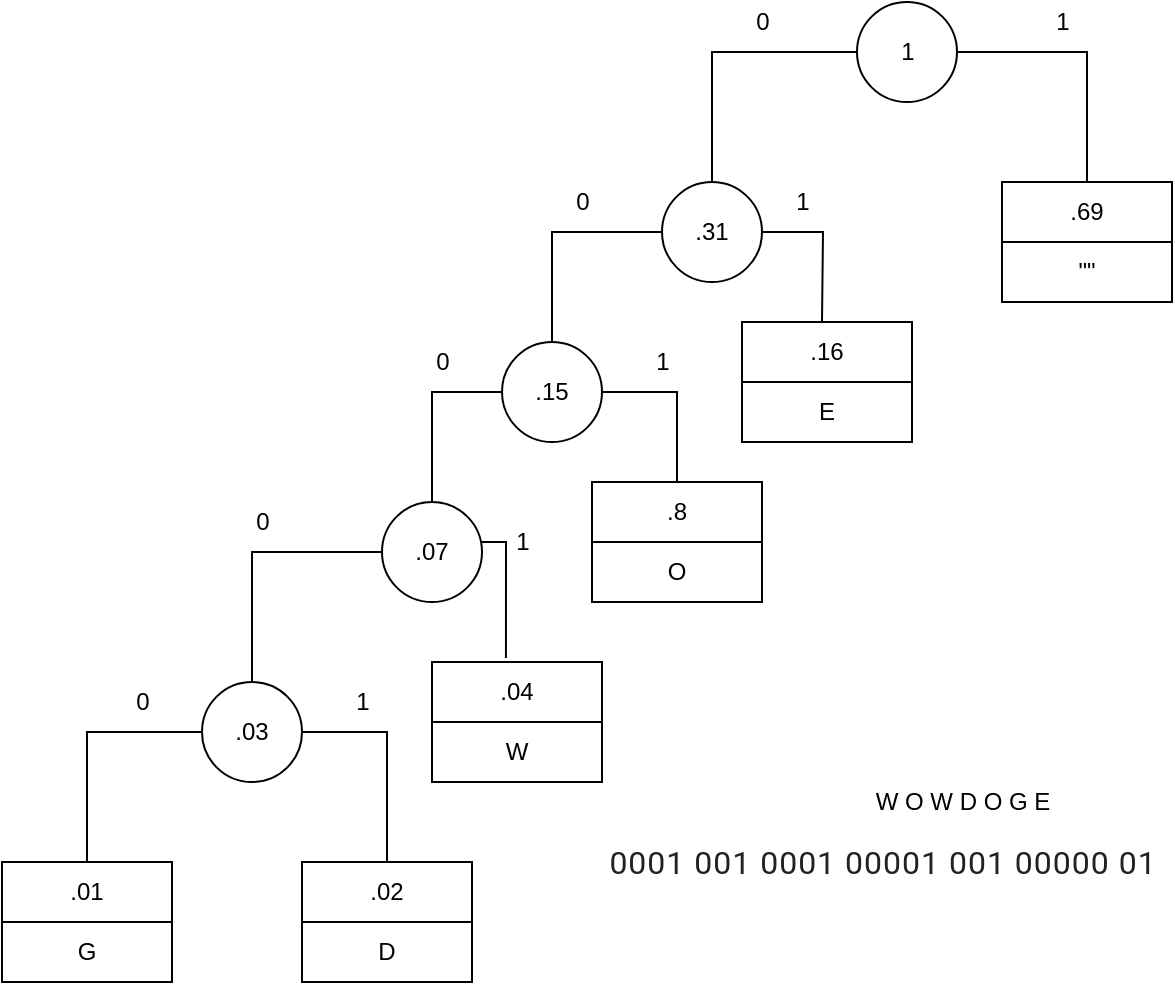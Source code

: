 <mxfile version="15.0.6" type="github">
  <diagram id="OkYW7q5TAKTJVP3iKfvm" name="Page-1">
    <mxGraphModel dx="946" dy="588" grid="1" gridSize="10" guides="1" tooltips="1" connect="1" arrows="1" fold="1" page="1" pageScale="1" pageWidth="850" pageHeight="1100" math="0" shadow="0">
      <root>
        <mxCell id="0" />
        <mxCell id="1" parent="0" />
        <mxCell id="yipoVIQxK6Yd8bYeuS3V-12" style="edgeStyle=orthogonalEdgeStyle;rounded=0;orthogonalLoop=1;jettySize=auto;html=1;endArrow=none;endFill=0;" edge="1" parent="1" source="yipoVIQxK6Yd8bYeuS3V-1" target="yipoVIQxK6Yd8bYeuS3V-8">
          <mxGeometry relative="1" as="geometry" />
        </mxCell>
        <mxCell id="yipoVIQxK6Yd8bYeuS3V-13" style="edgeStyle=orthogonalEdgeStyle;rounded=0;orthogonalLoop=1;jettySize=auto;html=1;exitX=1;exitY=0.5;exitDx=0;exitDy=0;entryX=0.5;entryY=0;entryDx=0;entryDy=0;endArrow=none;endFill=0;" edge="1" parent="1" source="yipoVIQxK6Yd8bYeuS3V-1" target="yipoVIQxK6Yd8bYeuS3V-4">
          <mxGeometry relative="1" as="geometry" />
        </mxCell>
        <mxCell id="yipoVIQxK6Yd8bYeuS3V-1" value="1" style="ellipse;whiteSpace=wrap;html=1;aspect=fixed;" vertex="1" parent="1">
          <mxGeometry x="547.5" y="130" width="50" height="50" as="geometry" />
        </mxCell>
        <mxCell id="yipoVIQxK6Yd8bYeuS3V-4" value=".69" style="rounded=0;whiteSpace=wrap;html=1;" vertex="1" parent="1">
          <mxGeometry x="620" y="220" width="85" height="30" as="geometry" />
        </mxCell>
        <mxCell id="yipoVIQxK6Yd8bYeuS3V-5" value="&quot;&quot;" style="rounded=0;whiteSpace=wrap;html=1;" vertex="1" parent="1">
          <mxGeometry x="620" y="250" width="85" height="30" as="geometry" />
        </mxCell>
        <mxCell id="yipoVIQxK6Yd8bYeuS3V-7" value="1" style="text;html=1;align=center;verticalAlign=middle;resizable=0;points=[];autosize=1;strokeColor=none;fillColor=none;" vertex="1" parent="1">
          <mxGeometry x="640" y="130" width="20" height="20" as="geometry" />
        </mxCell>
        <mxCell id="yipoVIQxK6Yd8bYeuS3V-11" style="edgeStyle=orthogonalEdgeStyle;rounded=0;orthogonalLoop=1;jettySize=auto;html=1;endArrow=none;endFill=0;" edge="1" parent="1" source="yipoVIQxK6Yd8bYeuS3V-8">
          <mxGeometry relative="1" as="geometry">
            <mxPoint x="530" y="290" as="targetPoint" />
          </mxGeometry>
        </mxCell>
        <mxCell id="yipoVIQxK6Yd8bYeuS3V-17" style="edgeStyle=orthogonalEdgeStyle;rounded=0;orthogonalLoop=1;jettySize=auto;html=1;entryX=0.5;entryY=0;entryDx=0;entryDy=0;endArrow=none;endFill=0;" edge="1" parent="1" source="yipoVIQxK6Yd8bYeuS3V-8" target="yipoVIQxK6Yd8bYeuS3V-16">
          <mxGeometry relative="1" as="geometry" />
        </mxCell>
        <mxCell id="yipoVIQxK6Yd8bYeuS3V-8" value=".31" style="ellipse;whiteSpace=wrap;html=1;aspect=fixed;" vertex="1" parent="1">
          <mxGeometry x="450" y="220" width="50" height="50" as="geometry" />
        </mxCell>
        <mxCell id="yipoVIQxK6Yd8bYeuS3V-9" value=".16" style="rounded=0;whiteSpace=wrap;html=1;" vertex="1" parent="1">
          <mxGeometry x="490" y="290" width="85" height="30" as="geometry" />
        </mxCell>
        <mxCell id="yipoVIQxK6Yd8bYeuS3V-10" value="E" style="rounded=0;whiteSpace=wrap;html=1;" vertex="1" parent="1">
          <mxGeometry x="490" y="320" width="85" height="30" as="geometry" />
        </mxCell>
        <mxCell id="yipoVIQxK6Yd8bYeuS3V-14" value="0" style="text;html=1;align=center;verticalAlign=middle;resizable=0;points=[];autosize=1;strokeColor=none;fillColor=none;" vertex="1" parent="1">
          <mxGeometry x="490" y="130" width="20" height="20" as="geometry" />
        </mxCell>
        <mxCell id="yipoVIQxK6Yd8bYeuS3V-15" value="1" style="text;html=1;align=center;verticalAlign=middle;resizable=0;points=[];autosize=1;strokeColor=none;fillColor=none;" vertex="1" parent="1">
          <mxGeometry x="510" y="220" width="20" height="20" as="geometry" />
        </mxCell>
        <mxCell id="yipoVIQxK6Yd8bYeuS3V-20" style="edgeStyle=orthogonalEdgeStyle;rounded=0;orthogonalLoop=1;jettySize=auto;html=1;entryX=0.5;entryY=0;entryDx=0;entryDy=0;endArrow=none;endFill=0;" edge="1" parent="1" source="yipoVIQxK6Yd8bYeuS3V-16" target="yipoVIQxK6Yd8bYeuS3V-18">
          <mxGeometry relative="1" as="geometry">
            <Array as="points">
              <mxPoint x="458" y="325" />
            </Array>
          </mxGeometry>
        </mxCell>
        <mxCell id="yipoVIQxK6Yd8bYeuS3V-24" style="edgeStyle=orthogonalEdgeStyle;rounded=0;orthogonalLoop=1;jettySize=auto;html=1;entryX=0.5;entryY=0;entryDx=0;entryDy=0;endArrow=none;endFill=0;" edge="1" parent="1" source="yipoVIQxK6Yd8bYeuS3V-16" target="yipoVIQxK6Yd8bYeuS3V-23">
          <mxGeometry relative="1" as="geometry" />
        </mxCell>
        <mxCell id="yipoVIQxK6Yd8bYeuS3V-16" value=".15" style="ellipse;whiteSpace=wrap;html=1;aspect=fixed;" vertex="1" parent="1">
          <mxGeometry x="370" y="300" width="50" height="50" as="geometry" />
        </mxCell>
        <mxCell id="yipoVIQxK6Yd8bYeuS3V-18" value=".8" style="rounded=0;whiteSpace=wrap;html=1;" vertex="1" parent="1">
          <mxGeometry x="415" y="370" width="85" height="30" as="geometry" />
        </mxCell>
        <mxCell id="yipoVIQxK6Yd8bYeuS3V-19" value="O" style="rounded=0;whiteSpace=wrap;html=1;" vertex="1" parent="1">
          <mxGeometry x="415" y="400" width="85" height="30" as="geometry" />
        </mxCell>
        <mxCell id="yipoVIQxK6Yd8bYeuS3V-21" value="1" style="text;html=1;align=center;verticalAlign=middle;resizable=0;points=[];autosize=1;strokeColor=none;fillColor=none;" vertex="1" parent="1">
          <mxGeometry x="440" y="300" width="20" height="20" as="geometry" />
        </mxCell>
        <mxCell id="yipoVIQxK6Yd8bYeuS3V-22" value="0" style="text;html=1;align=center;verticalAlign=middle;resizable=0;points=[];autosize=1;strokeColor=none;fillColor=none;" vertex="1" parent="1">
          <mxGeometry x="400" y="220" width="20" height="20" as="geometry" />
        </mxCell>
        <mxCell id="yipoVIQxK6Yd8bYeuS3V-28" style="edgeStyle=orthogonalEdgeStyle;rounded=0;orthogonalLoop=1;jettySize=auto;html=1;entryX=0.435;entryY=-0.067;entryDx=0;entryDy=0;entryPerimeter=0;endArrow=none;endFill=0;" edge="1" parent="1" source="yipoVIQxK6Yd8bYeuS3V-23" target="yipoVIQxK6Yd8bYeuS3V-26">
          <mxGeometry relative="1" as="geometry">
            <Array as="points">
              <mxPoint x="372" y="400" />
            </Array>
          </mxGeometry>
        </mxCell>
        <mxCell id="yipoVIQxK6Yd8bYeuS3V-31" style="edgeStyle=orthogonalEdgeStyle;rounded=0;orthogonalLoop=1;jettySize=auto;html=1;endArrow=none;endFill=0;" edge="1" parent="1" source="yipoVIQxK6Yd8bYeuS3V-23" target="yipoVIQxK6Yd8bYeuS3V-30">
          <mxGeometry relative="1" as="geometry" />
        </mxCell>
        <mxCell id="yipoVIQxK6Yd8bYeuS3V-23" value=".07" style="ellipse;whiteSpace=wrap;html=1;aspect=fixed;" vertex="1" parent="1">
          <mxGeometry x="310" y="380" width="50" height="50" as="geometry" />
        </mxCell>
        <mxCell id="yipoVIQxK6Yd8bYeuS3V-26" value=".04" style="rounded=0;whiteSpace=wrap;html=1;" vertex="1" parent="1">
          <mxGeometry x="335" y="460" width="85" height="30" as="geometry" />
        </mxCell>
        <mxCell id="yipoVIQxK6Yd8bYeuS3V-27" value="W" style="rounded=0;whiteSpace=wrap;html=1;" vertex="1" parent="1">
          <mxGeometry x="335" y="490" width="85" height="30" as="geometry" />
        </mxCell>
        <mxCell id="yipoVIQxK6Yd8bYeuS3V-36" style="edgeStyle=orthogonalEdgeStyle;rounded=0;orthogonalLoop=1;jettySize=auto;html=1;entryX=0.5;entryY=0;entryDx=0;entryDy=0;endArrow=none;endFill=0;" edge="1" parent="1" source="yipoVIQxK6Yd8bYeuS3V-30" target="yipoVIQxK6Yd8bYeuS3V-34">
          <mxGeometry relative="1" as="geometry" />
        </mxCell>
        <mxCell id="yipoVIQxK6Yd8bYeuS3V-37" style="edgeStyle=orthogonalEdgeStyle;rounded=0;orthogonalLoop=1;jettySize=auto;html=1;entryX=0.5;entryY=0;entryDx=0;entryDy=0;endArrow=none;endFill=0;" edge="1" parent="1" source="yipoVIQxK6Yd8bYeuS3V-30" target="yipoVIQxK6Yd8bYeuS3V-32">
          <mxGeometry relative="1" as="geometry">
            <Array as="points">
              <mxPoint x="313" y="495" />
            </Array>
          </mxGeometry>
        </mxCell>
        <mxCell id="yipoVIQxK6Yd8bYeuS3V-30" value=".03" style="ellipse;whiteSpace=wrap;html=1;aspect=fixed;" vertex="1" parent="1">
          <mxGeometry x="220" y="470" width="50" height="50" as="geometry" />
        </mxCell>
        <mxCell id="yipoVIQxK6Yd8bYeuS3V-32" value=".02" style="rounded=0;whiteSpace=wrap;html=1;" vertex="1" parent="1">
          <mxGeometry x="270" y="560" width="85" height="30" as="geometry" />
        </mxCell>
        <mxCell id="yipoVIQxK6Yd8bYeuS3V-33" value="D" style="rounded=0;whiteSpace=wrap;html=1;" vertex="1" parent="1">
          <mxGeometry x="270" y="590" width="85" height="30" as="geometry" />
        </mxCell>
        <mxCell id="yipoVIQxK6Yd8bYeuS3V-34" value=".01" style="rounded=0;whiteSpace=wrap;html=1;" vertex="1" parent="1">
          <mxGeometry x="120" y="560" width="85" height="30" as="geometry" />
        </mxCell>
        <mxCell id="yipoVIQxK6Yd8bYeuS3V-35" value="G" style="rounded=0;whiteSpace=wrap;html=1;" vertex="1" parent="1">
          <mxGeometry x="120" y="590" width="85" height="30" as="geometry" />
        </mxCell>
        <mxCell id="yipoVIQxK6Yd8bYeuS3V-38" value="1" style="text;html=1;align=center;verticalAlign=middle;resizable=0;points=[];autosize=1;strokeColor=none;fillColor=none;" vertex="1" parent="1">
          <mxGeometry x="370" y="390" width="20" height="20" as="geometry" />
        </mxCell>
        <mxCell id="yipoVIQxK6Yd8bYeuS3V-39" value="1" style="text;html=1;align=center;verticalAlign=middle;resizable=0;points=[];autosize=1;strokeColor=none;fillColor=none;" vertex="1" parent="1">
          <mxGeometry x="290" y="470" width="20" height="20" as="geometry" />
        </mxCell>
        <mxCell id="yipoVIQxK6Yd8bYeuS3V-40" value="0" style="text;html=1;align=center;verticalAlign=middle;resizable=0;points=[];autosize=1;strokeColor=none;fillColor=none;" vertex="1" parent="1">
          <mxGeometry x="180" y="470" width="20" height="20" as="geometry" />
        </mxCell>
        <mxCell id="yipoVIQxK6Yd8bYeuS3V-41" value="0" style="text;html=1;align=center;verticalAlign=middle;resizable=0;points=[];autosize=1;strokeColor=none;fillColor=none;" vertex="1" parent="1">
          <mxGeometry x="240" y="380" width="20" height="20" as="geometry" />
        </mxCell>
        <mxCell id="yipoVIQxK6Yd8bYeuS3V-42" value="0" style="text;html=1;align=center;verticalAlign=middle;resizable=0;points=[];autosize=1;strokeColor=none;fillColor=none;" vertex="1" parent="1">
          <mxGeometry x="330" y="300" width="20" height="20" as="geometry" />
        </mxCell>
        <mxCell id="yipoVIQxK6Yd8bYeuS3V-43" value="W O W D O G E" style="text;html=1;align=center;verticalAlign=middle;resizable=0;points=[];autosize=1;strokeColor=none;fillColor=none;" vertex="1" parent="1">
          <mxGeometry x="550" y="520" width="100" height="20" as="geometry" />
        </mxCell>
        <mxCell id="yipoVIQxK6Yd8bYeuS3V-45" value="&lt;span style=&quot;color: rgba(0 , 0 , 0 , 0.87) ; font-family: &amp;#34;roboto&amp;#34; , sans-serif ; font-size: 16px ; letter-spacing: 0.5px ; text-align: left&quot;&gt;0001&amp;nbsp;&lt;/span&gt;&lt;span style=&quot;color: rgba(0 , 0 , 0 , 0.87) ; font-family: &amp;#34;roboto&amp;#34; , sans-serif ; font-size: 16px ; letter-spacing: 0.5px ; text-align: left&quot;&gt;001&amp;nbsp;&lt;/span&gt;&lt;span style=&quot;color: rgba(0 , 0 , 0 , 0.87) ; font-family: &amp;#34;roboto&amp;#34; , sans-serif ; font-size: 16px ; letter-spacing: 0.5px ; text-align: left&quot;&gt;0001&amp;nbsp;&lt;/span&gt;&lt;span style=&quot;color: rgba(0 , 0 , 0 , 0.87) ; font-family: &amp;#34;roboto&amp;#34; , sans-serif ; font-size: 16px ; letter-spacing: 0.5px ; text-align: left&quot;&gt;00001&amp;nbsp;&lt;/span&gt;&lt;span style=&quot;color: rgba(0 , 0 , 0 , 0.87) ; font-family: &amp;#34;roboto&amp;#34; , sans-serif ; font-size: 16px ; letter-spacing: 0.5px ; text-align: left&quot;&gt;001&amp;nbsp;&lt;/span&gt;&lt;span style=&quot;color: rgba(0 , 0 , 0 , 0.87) ; font-family: &amp;#34;roboto&amp;#34; , sans-serif ; font-size: 16px ; letter-spacing: 0.5px ; text-align: left&quot;&gt;00000&amp;nbsp;&lt;/span&gt;&lt;span style=&quot;color: rgba(0 , 0 , 0 , 0.87) ; font-family: &amp;#34;roboto&amp;#34; , sans-serif ; font-size: 16px ; letter-spacing: 0.5px ; text-align: left&quot;&gt;01&lt;/span&gt;" style="text;html=1;align=center;verticalAlign=middle;resizable=0;points=[];autosize=1;strokeColor=none;fillColor=none;" vertex="1" parent="1">
          <mxGeometry x="415" y="550" width="290" height="20" as="geometry" />
        </mxCell>
      </root>
    </mxGraphModel>
  </diagram>
</mxfile>
